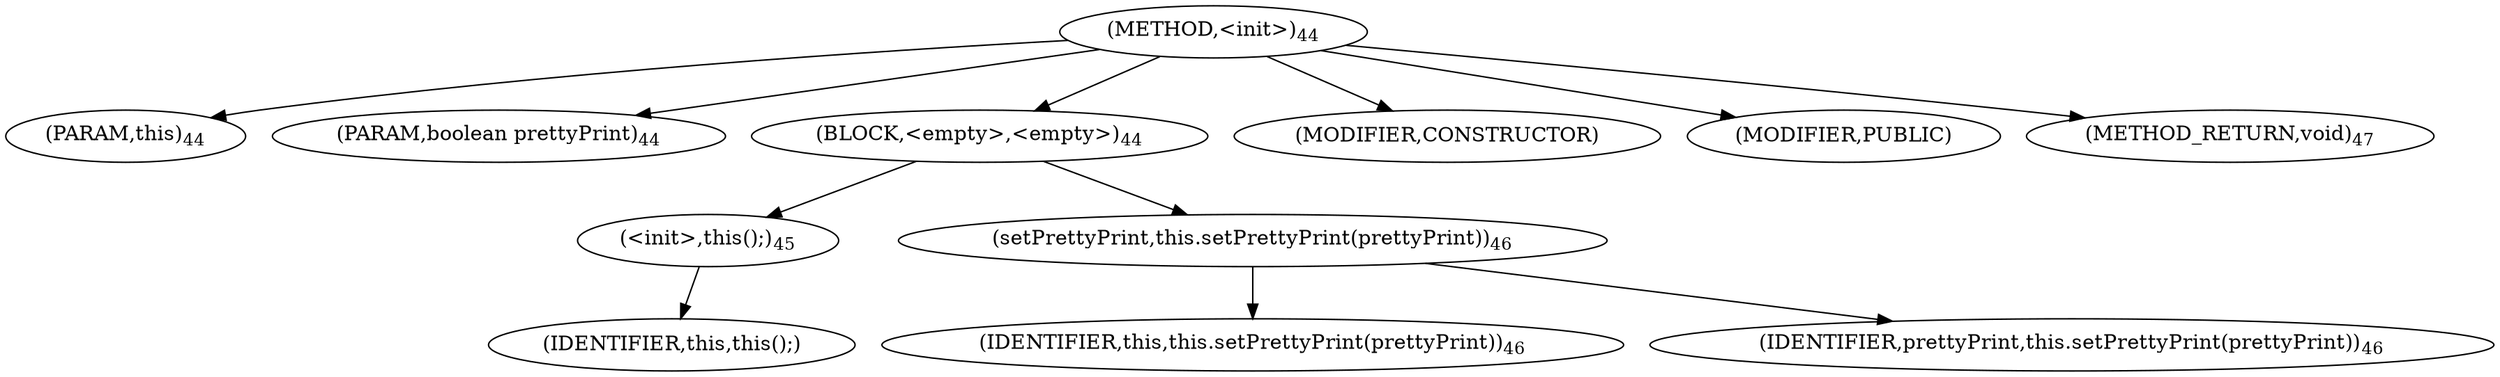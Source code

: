 digraph "&lt;init&gt;" {  
"42" [label = <(METHOD,&lt;init&gt;)<SUB>44</SUB>> ]
"6" [label = <(PARAM,this)<SUB>44</SUB>> ]
"43" [label = <(PARAM,boolean prettyPrint)<SUB>44</SUB>> ]
"44" [label = <(BLOCK,&lt;empty&gt;,&lt;empty&gt;)<SUB>44</SUB>> ]
"45" [label = <(&lt;init&gt;,this();)<SUB>45</SUB>> ]
"5" [label = <(IDENTIFIER,this,this();)> ]
"46" [label = <(setPrettyPrint,this.setPrettyPrint(prettyPrint))<SUB>46</SUB>> ]
"7" [label = <(IDENTIFIER,this,this.setPrettyPrint(prettyPrint))<SUB>46</SUB>> ]
"47" [label = <(IDENTIFIER,prettyPrint,this.setPrettyPrint(prettyPrint))<SUB>46</SUB>> ]
"48" [label = <(MODIFIER,CONSTRUCTOR)> ]
"49" [label = <(MODIFIER,PUBLIC)> ]
"50" [label = <(METHOD_RETURN,void)<SUB>47</SUB>> ]
  "42" -> "6" 
  "42" -> "43" 
  "42" -> "44" 
  "42" -> "48" 
  "42" -> "49" 
  "42" -> "50" 
  "44" -> "45" 
  "44" -> "46" 
  "45" -> "5" 
  "46" -> "7" 
  "46" -> "47" 
}
